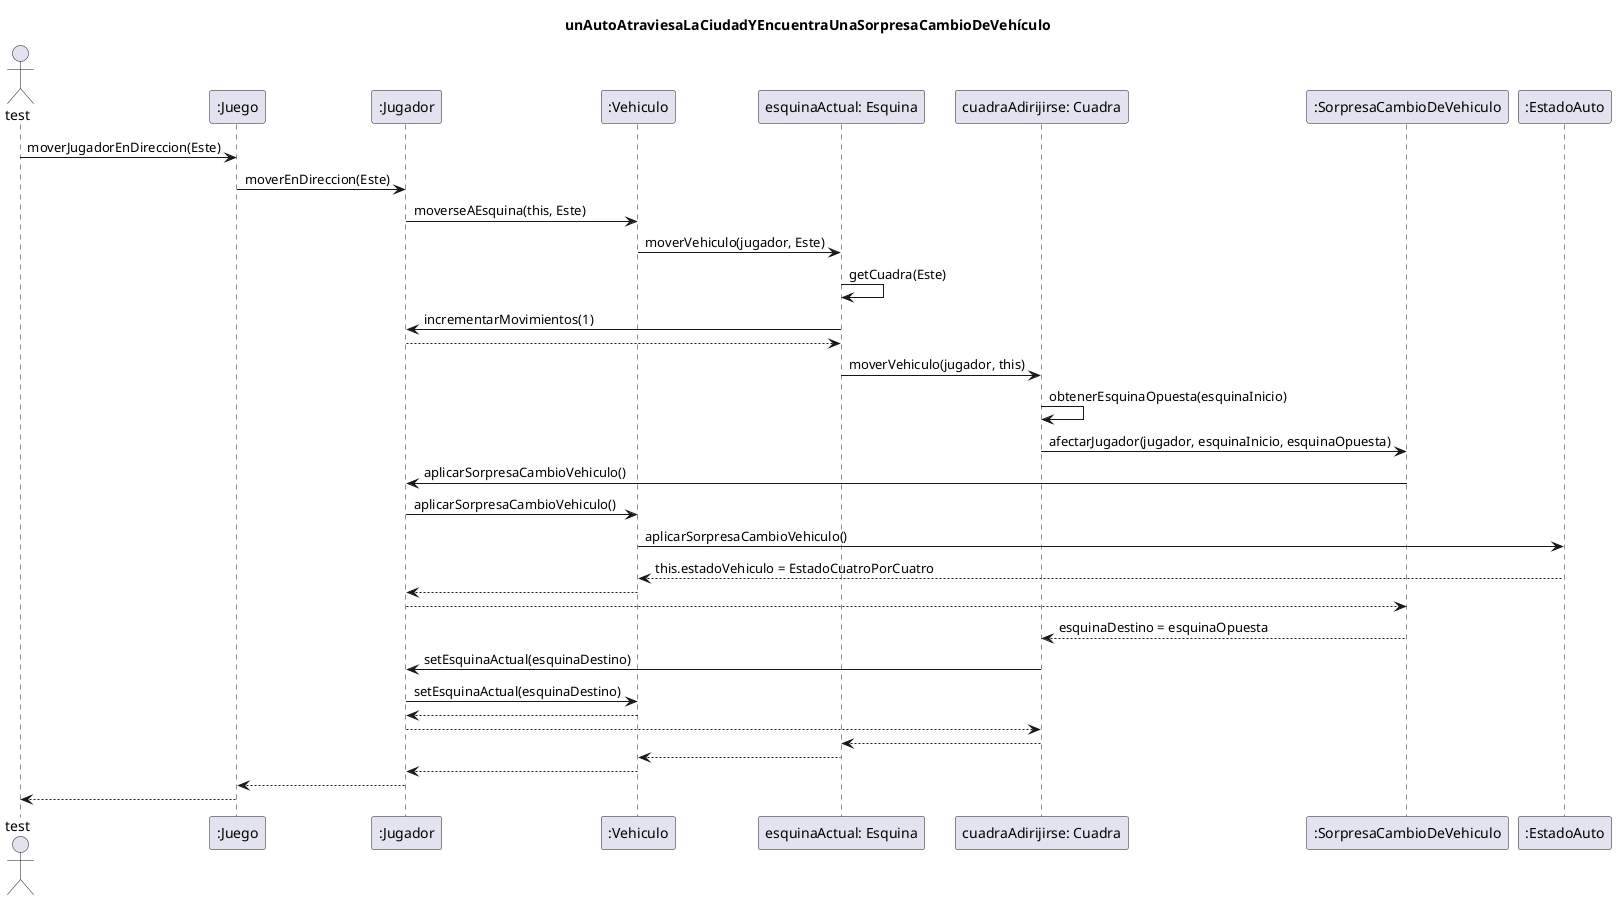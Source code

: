@startuml
title: unAutoAtraviesaLaCiudadYEncuentraUnaSorpresaCambioDeVehículo


Actor test
test -> ":Juego" : moverJugadorEnDireccion(Este)
":Juego" -> ":Jugador"  : moverEnDireccion(Este)
":Jugador"  -> ":Vehiculo" : moverseAEsquina(this, Este)
":Vehiculo" -> "esquinaActual: Esquina" : moverVehiculo(jugador, Este)
"esquinaActual: Esquina" -> "esquinaActual: Esquina" : getCuadra(Este)
"esquinaActual: Esquina" -> ":Jugador" : incrementarMovimientos(1)
return

"esquinaActual: Esquina" -> "cuadraAdirijirse: Cuadra" : moverVehiculo(jugador, this)
"cuadraAdirijirse: Cuadra" -> "cuadraAdirijirse: Cuadra" : obtenerEsquinaOpuesta(esquinaInicio)
"cuadraAdirijirse: Cuadra" -> ":SorpresaCambioDeVehiculo" : afectarJugador(jugador, esquinaInicio, esquinaOpuesta)

":SorpresaCambioDeVehiculo" -> ":Jugador" : aplicarSorpresaCambioVehiculo()
":Jugador" -> ":Vehiculo" : aplicarSorpresaCambioVehiculo()
":Vehiculo" -> ":EstadoAuto" :  aplicarSorpresaCambioVehiculo()
":EstadoAuto" --> ":Vehiculo" : this.estadoVehiculo = EstadoCuatroPorCuatro
":Vehiculo" --> ":Jugador"
":Jugador" --> ":SorpresaCambioDeVehiculo"

":SorpresaCambioDeVehiculo" --> "cuadraAdirijirse: Cuadra" : esquinaDestino = esquinaOpuesta
"cuadraAdirijirse: Cuadra" -> ":Jugador" : setEsquinaActual(esquinaDestino)
":Jugador" -> ":Vehiculo" : setEsquinaActual(esquinaDestino)

return
":Jugador" --> "cuadraAdirijirse: Cuadra"
"cuadraAdirijirse: Cuadra" --> "esquinaActual: Esquina"
"esquinaActual: Esquina" --> ":Vehiculo"
":Vehiculo" --> ":Jugador"
":Jugador" --> ":Juego"
":Juego" --> test

@enduml